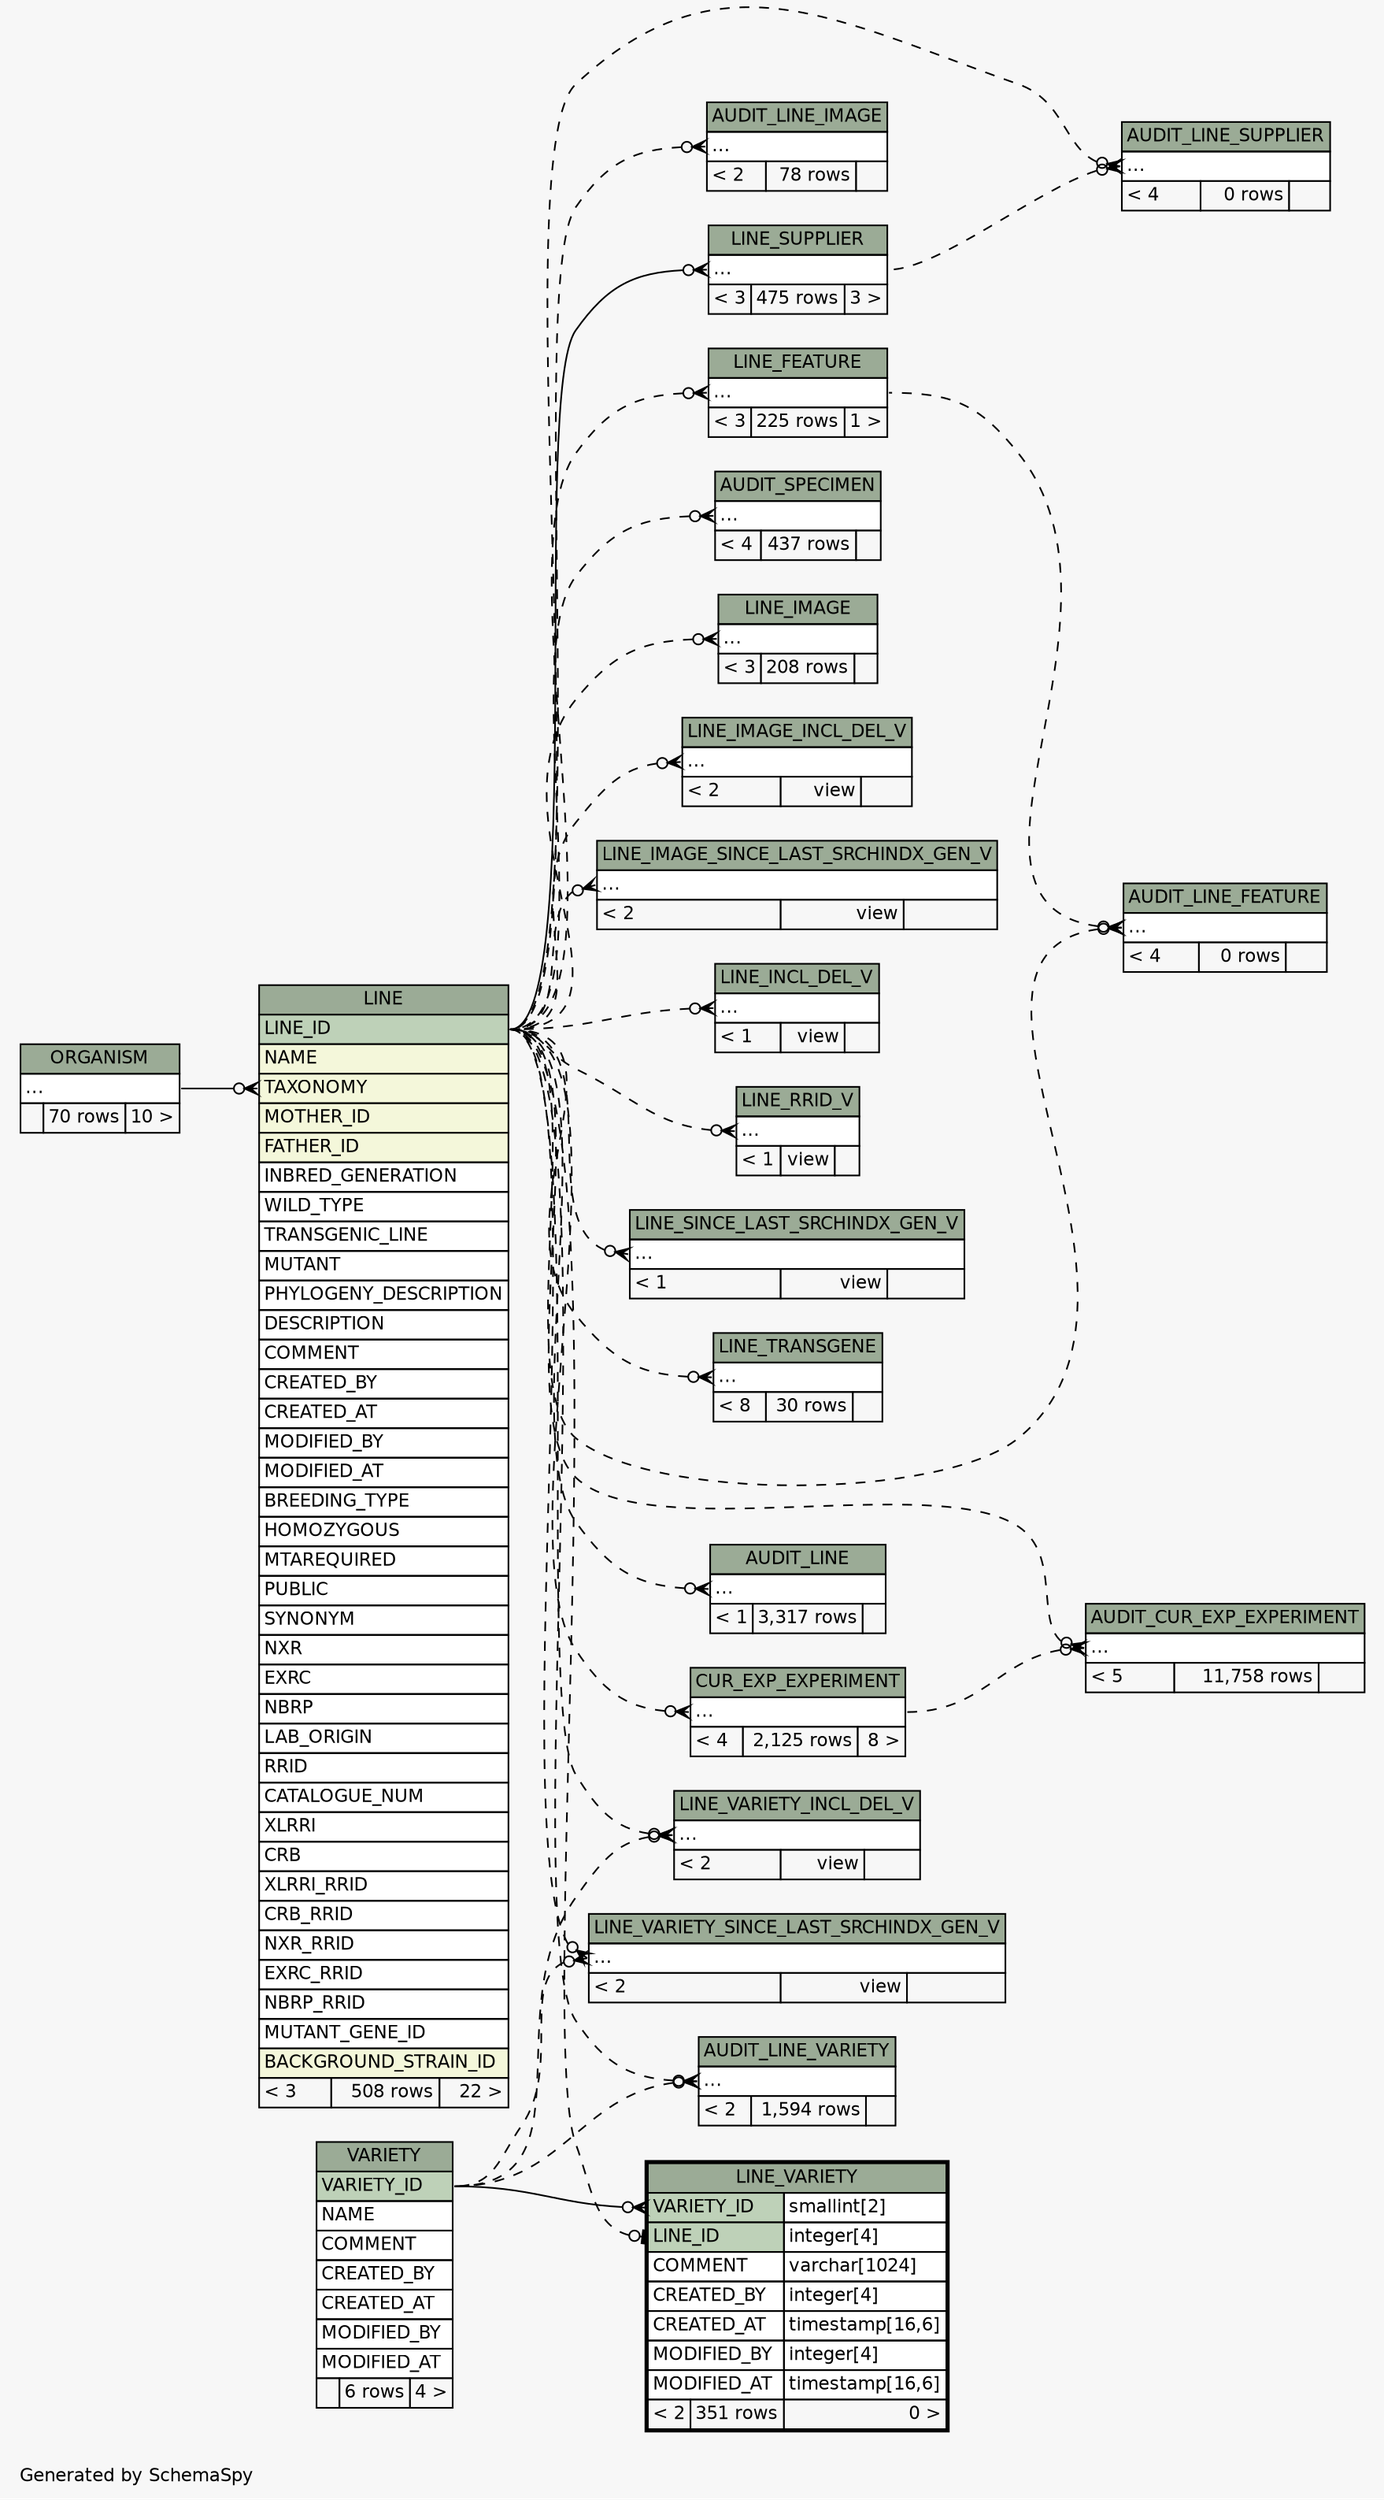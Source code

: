 // dot 2.38.0 on Windows 10 10.0
// SchemaSpy rev Unknown
digraph "impliedTwoDegreesRelationshipsDiagram" {
  graph [
    rankdir="RL"
    bgcolor="#f7f7f7"
    label="\nGenerated by SchemaSpy"
    labeljust="l"
    nodesep="0.18"
    ranksep="0.46"
    fontname="Helvetica"
    fontsize="11"
  ];
  node [
    fontname="Helvetica"
    fontsize="11"
    shape="plaintext"
  ];
  edge [
    arrowsize="0.8"
  ];
  "AUDIT_CUR_EXP_EXPERIMENT":"elipses":w -> "CUR_EXP_EXPERIMENT":"elipses":e [arrowhead=none dir=back arrowtail=crowodot style=dashed];
  "AUDIT_CUR_EXP_EXPERIMENT":"elipses":w -> "LINE":"LINE_ID":e [arrowhead=none dir=back arrowtail=crowodot style=dashed];
  "AUDIT_LINE":"elipses":w -> "LINE":"LINE_ID":e [arrowhead=none dir=back arrowtail=crowodot style=dashed];
  "AUDIT_LINE_FEATURE":"elipses":w -> "LINE_FEATURE":"elipses":e [arrowhead=none dir=back arrowtail=crowodot style=dashed];
  "AUDIT_LINE_FEATURE":"elipses":w -> "LINE":"LINE_ID":e [arrowhead=none dir=back arrowtail=crowodot style=dashed];
  "AUDIT_LINE_IMAGE":"elipses":w -> "LINE":"LINE_ID":e [arrowhead=none dir=back arrowtail=crowodot style=dashed];
  "AUDIT_LINE_SUPPLIER":"elipses":w -> "LINE":"LINE_ID":e [arrowhead=none dir=back arrowtail=crowodot style=dashed];
  "AUDIT_LINE_SUPPLIER":"elipses":w -> "LINE_SUPPLIER":"elipses":e [arrowhead=none dir=back arrowtail=crowodot style=dashed];
  "AUDIT_LINE_VARIETY":"elipses":w -> "LINE":"LINE_ID":e [arrowhead=none dir=back arrowtail=crowodot style=dashed];
  "AUDIT_LINE_VARIETY":"elipses":w -> "VARIETY":"VARIETY_ID":e [arrowhead=none dir=back arrowtail=crowodot style=dashed];
  "AUDIT_SPECIMEN":"elipses":w -> "LINE":"LINE_ID":e [arrowhead=none dir=back arrowtail=crowodot style=dashed];
  "CUR_EXP_EXPERIMENT":"elipses":w -> "LINE":"LINE_ID":e [arrowhead=none dir=back arrowtail=crowodot style=dashed];
  "LINE":"TAXONOMY":w -> "ORGANISM":"elipses":e [arrowhead=none dir=back arrowtail=crowodot];
  "LINE_FEATURE":"elipses":w -> "LINE":"LINE_ID":e [arrowhead=none dir=back arrowtail=crowodot style=dashed];
  "LINE_IMAGE":"elipses":w -> "LINE":"LINE_ID":e [arrowhead=none dir=back arrowtail=crowodot style=dashed];
  "LINE_IMAGE_INCL_DEL_V":"elipses":w -> "LINE":"LINE_ID":e [arrowhead=none dir=back arrowtail=crowodot style=dashed];
  "LINE_IMAGE_SINCE_LAST_SRCHINDX_GEN_V":"elipses":w -> "LINE":"LINE_ID":e [arrowhead=none dir=back arrowtail=crowodot style=dashed];
  "LINE_INCL_DEL_V":"elipses":w -> "LINE":"LINE_ID":e [arrowhead=none dir=back arrowtail=crowodot style=dashed];
  "LINE_RRID_V":"elipses":w -> "LINE":"LINE_ID":e [arrowhead=none dir=back arrowtail=crowodot style=dashed];
  "LINE_SINCE_LAST_SRCHINDX_GEN_V":"elipses":w -> "LINE":"LINE_ID":e [arrowhead=none dir=back arrowtail=crowodot style=dashed];
  "LINE_SUPPLIER":"elipses":w -> "LINE":"LINE_ID":e [arrowhead=none dir=back arrowtail=crowodot];
  "LINE_TRANSGENE":"elipses":w -> "LINE":"LINE_ID":e [arrowhead=none dir=back arrowtail=crowodot style=dashed];
  "LINE_VARIETY":"LINE_ID":w -> "LINE":"LINE_ID":e [arrowhead=none dir=back arrowtail=teeodot style=dashed];
  "LINE_VARIETY":"VARIETY_ID":w -> "VARIETY":"VARIETY_ID":e [arrowhead=none dir=back arrowtail=crowodot];
  "LINE_VARIETY_INCL_DEL_V":"elipses":w -> "LINE":"LINE_ID":e [arrowhead=none dir=back arrowtail=crowodot style=dashed];
  "LINE_VARIETY_INCL_DEL_V":"elipses":w -> "VARIETY":"VARIETY_ID":e [arrowhead=none dir=back arrowtail=crowodot style=dashed];
  "LINE_VARIETY_SINCE_LAST_SRCHINDX_GEN_V":"elipses":w -> "LINE":"LINE_ID":e [arrowhead=none dir=back arrowtail=crowodot style=dashed];
  "LINE_VARIETY_SINCE_LAST_SRCHINDX_GEN_V":"elipses":w -> "VARIETY":"VARIETY_ID":e [arrowhead=none dir=back arrowtail=crowodot style=dashed];
  "AUDIT_CUR_EXP_EXPERIMENT" [
    label=<
    <TABLE BORDER="0" CELLBORDER="1" CELLSPACING="0" BGCOLOR="#ffffff">
      <TR><TD COLSPAN="3" BGCOLOR="#9bab96" ALIGN="CENTER">AUDIT_CUR_EXP_EXPERIMENT</TD></TR>
      <TR><TD PORT="elipses" COLSPAN="3" ALIGN="LEFT">...</TD></TR>
      <TR><TD ALIGN="LEFT" BGCOLOR="#f7f7f7">&lt; 5</TD><TD ALIGN="RIGHT" BGCOLOR="#f7f7f7">11,758 rows</TD><TD ALIGN="RIGHT" BGCOLOR="#f7f7f7">  </TD></TR>
    </TABLE>>
    URL="AUDIT_CUR_EXP_EXPERIMENT.html"
    tooltip="AUDIT_CUR_EXP_EXPERIMENT"
  ];
  "AUDIT_LINE" [
    label=<
    <TABLE BORDER="0" CELLBORDER="1" CELLSPACING="0" BGCOLOR="#ffffff">
      <TR><TD COLSPAN="3" BGCOLOR="#9bab96" ALIGN="CENTER">AUDIT_LINE</TD></TR>
      <TR><TD PORT="elipses" COLSPAN="3" ALIGN="LEFT">...</TD></TR>
      <TR><TD ALIGN="LEFT" BGCOLOR="#f7f7f7">&lt; 1</TD><TD ALIGN="RIGHT" BGCOLOR="#f7f7f7">3,317 rows</TD><TD ALIGN="RIGHT" BGCOLOR="#f7f7f7">  </TD></TR>
    </TABLE>>
    URL="AUDIT_LINE.html"
    tooltip="AUDIT_LINE"
  ];
  "AUDIT_LINE_FEATURE" [
    label=<
    <TABLE BORDER="0" CELLBORDER="1" CELLSPACING="0" BGCOLOR="#ffffff">
      <TR><TD COLSPAN="3" BGCOLOR="#9bab96" ALIGN="CENTER">AUDIT_LINE_FEATURE</TD></TR>
      <TR><TD PORT="elipses" COLSPAN="3" ALIGN="LEFT">...</TD></TR>
      <TR><TD ALIGN="LEFT" BGCOLOR="#f7f7f7">&lt; 4</TD><TD ALIGN="RIGHT" BGCOLOR="#f7f7f7">0 rows</TD><TD ALIGN="RIGHT" BGCOLOR="#f7f7f7">  </TD></TR>
    </TABLE>>
    URL="AUDIT_LINE_FEATURE.html"
    tooltip="AUDIT_LINE_FEATURE"
  ];
  "AUDIT_LINE_IMAGE" [
    label=<
    <TABLE BORDER="0" CELLBORDER="1" CELLSPACING="0" BGCOLOR="#ffffff">
      <TR><TD COLSPAN="3" BGCOLOR="#9bab96" ALIGN="CENTER">AUDIT_LINE_IMAGE</TD></TR>
      <TR><TD PORT="elipses" COLSPAN="3" ALIGN="LEFT">...</TD></TR>
      <TR><TD ALIGN="LEFT" BGCOLOR="#f7f7f7">&lt; 2</TD><TD ALIGN="RIGHT" BGCOLOR="#f7f7f7">78 rows</TD><TD ALIGN="RIGHT" BGCOLOR="#f7f7f7">  </TD></TR>
    </TABLE>>
    URL="AUDIT_LINE_IMAGE.html"
    tooltip="AUDIT_LINE_IMAGE"
  ];
  "AUDIT_LINE_SUPPLIER" [
    label=<
    <TABLE BORDER="0" CELLBORDER="1" CELLSPACING="0" BGCOLOR="#ffffff">
      <TR><TD COLSPAN="3" BGCOLOR="#9bab96" ALIGN="CENTER">AUDIT_LINE_SUPPLIER</TD></TR>
      <TR><TD PORT="elipses" COLSPAN="3" ALIGN="LEFT">...</TD></TR>
      <TR><TD ALIGN="LEFT" BGCOLOR="#f7f7f7">&lt; 4</TD><TD ALIGN="RIGHT" BGCOLOR="#f7f7f7">0 rows</TD><TD ALIGN="RIGHT" BGCOLOR="#f7f7f7">  </TD></TR>
    </TABLE>>
    URL="AUDIT_LINE_SUPPLIER.html"
    tooltip="AUDIT_LINE_SUPPLIER"
  ];
  "AUDIT_LINE_VARIETY" [
    label=<
    <TABLE BORDER="0" CELLBORDER="1" CELLSPACING="0" BGCOLOR="#ffffff">
      <TR><TD COLSPAN="3" BGCOLOR="#9bab96" ALIGN="CENTER">AUDIT_LINE_VARIETY</TD></TR>
      <TR><TD PORT="elipses" COLSPAN="3" ALIGN="LEFT">...</TD></TR>
      <TR><TD ALIGN="LEFT" BGCOLOR="#f7f7f7">&lt; 2</TD><TD ALIGN="RIGHT" BGCOLOR="#f7f7f7">1,594 rows</TD><TD ALIGN="RIGHT" BGCOLOR="#f7f7f7">  </TD></TR>
    </TABLE>>
    URL="AUDIT_LINE_VARIETY.html"
    tooltip="AUDIT_LINE_VARIETY"
  ];
  "AUDIT_SPECIMEN" [
    label=<
    <TABLE BORDER="0" CELLBORDER="1" CELLSPACING="0" BGCOLOR="#ffffff">
      <TR><TD COLSPAN="3" BGCOLOR="#9bab96" ALIGN="CENTER">AUDIT_SPECIMEN</TD></TR>
      <TR><TD PORT="elipses" COLSPAN="3" ALIGN="LEFT">...</TD></TR>
      <TR><TD ALIGN="LEFT" BGCOLOR="#f7f7f7">&lt; 4</TD><TD ALIGN="RIGHT" BGCOLOR="#f7f7f7">437 rows</TD><TD ALIGN="RIGHT" BGCOLOR="#f7f7f7">  </TD></TR>
    </TABLE>>
    URL="AUDIT_SPECIMEN.html"
    tooltip="AUDIT_SPECIMEN"
  ];
  "CUR_EXP_EXPERIMENT" [
    label=<
    <TABLE BORDER="0" CELLBORDER="1" CELLSPACING="0" BGCOLOR="#ffffff">
      <TR><TD COLSPAN="3" BGCOLOR="#9bab96" ALIGN="CENTER">CUR_EXP_EXPERIMENT</TD></TR>
      <TR><TD PORT="elipses" COLSPAN="3" ALIGN="LEFT">...</TD></TR>
      <TR><TD ALIGN="LEFT" BGCOLOR="#f7f7f7">&lt; 4</TD><TD ALIGN="RIGHT" BGCOLOR="#f7f7f7">2,125 rows</TD><TD ALIGN="RIGHT" BGCOLOR="#f7f7f7">8 &gt;</TD></TR>
    </TABLE>>
    URL="CUR_EXP_EXPERIMENT.html"
    tooltip="CUR_EXP_EXPERIMENT"
  ];
  "LINE" [
    label=<
    <TABLE BORDER="0" CELLBORDER="1" CELLSPACING="0" BGCOLOR="#ffffff">
      <TR><TD COLSPAN="3" BGCOLOR="#9bab96" ALIGN="CENTER">LINE</TD></TR>
      <TR><TD PORT="LINE_ID" COLSPAN="3" BGCOLOR="#bed1b8" ALIGN="LEFT">LINE_ID</TD></TR>
      <TR><TD PORT="NAME" COLSPAN="3" BGCOLOR="#f4f7da" ALIGN="LEFT">NAME</TD></TR>
      <TR><TD PORT="TAXONOMY" COLSPAN="3" BGCOLOR="#f4f7da" ALIGN="LEFT">TAXONOMY</TD></TR>
      <TR><TD PORT="MOTHER_ID" COLSPAN="3" BGCOLOR="#f4f7da" ALIGN="LEFT">MOTHER_ID</TD></TR>
      <TR><TD PORT="FATHER_ID" COLSPAN="3" BGCOLOR="#f4f7da" ALIGN="LEFT">FATHER_ID</TD></TR>
      <TR><TD PORT="INBRED_GENERATION" COLSPAN="3" ALIGN="LEFT">INBRED_GENERATION</TD></TR>
      <TR><TD PORT="WILD_TYPE" COLSPAN="3" ALIGN="LEFT">WILD_TYPE</TD></TR>
      <TR><TD PORT="TRANSGENIC_LINE" COLSPAN="3" ALIGN="LEFT">TRANSGENIC_LINE</TD></TR>
      <TR><TD PORT="MUTANT" COLSPAN="3" ALIGN="LEFT">MUTANT</TD></TR>
      <TR><TD PORT="PHYLOGENY_DESCRIPTION" COLSPAN="3" ALIGN="LEFT">PHYLOGENY_DESCRIPTION</TD></TR>
      <TR><TD PORT="DESCRIPTION" COLSPAN="3" ALIGN="LEFT">DESCRIPTION</TD></TR>
      <TR><TD PORT="COMMENT" COLSPAN="3" ALIGN="LEFT">COMMENT</TD></TR>
      <TR><TD PORT="CREATED_BY" COLSPAN="3" ALIGN="LEFT">CREATED_BY</TD></TR>
      <TR><TD PORT="CREATED_AT" COLSPAN="3" ALIGN="LEFT">CREATED_AT</TD></TR>
      <TR><TD PORT="MODIFIED_BY" COLSPAN="3" ALIGN="LEFT">MODIFIED_BY</TD></TR>
      <TR><TD PORT="MODIFIED_AT" COLSPAN="3" ALIGN="LEFT">MODIFIED_AT</TD></TR>
      <TR><TD PORT="BREEDING_TYPE" COLSPAN="3" ALIGN="LEFT">BREEDING_TYPE</TD></TR>
      <TR><TD PORT="HOMOZYGOUS" COLSPAN="3" ALIGN="LEFT">HOMOZYGOUS</TD></TR>
      <TR><TD PORT="MTAREQUIRED" COLSPAN="3" ALIGN="LEFT">MTAREQUIRED</TD></TR>
      <TR><TD PORT="PUBLIC" COLSPAN="3" ALIGN="LEFT">PUBLIC</TD></TR>
      <TR><TD PORT="SYNONYM" COLSPAN="3" ALIGN="LEFT">SYNONYM</TD></TR>
      <TR><TD PORT="NXR" COLSPAN="3" ALIGN="LEFT">NXR</TD></TR>
      <TR><TD PORT="EXRC" COLSPAN="3" ALIGN="LEFT">EXRC</TD></TR>
      <TR><TD PORT="NBRP" COLSPAN="3" ALIGN="LEFT">NBRP</TD></TR>
      <TR><TD PORT="LAB_ORIGIN" COLSPAN="3" ALIGN="LEFT">LAB_ORIGIN</TD></TR>
      <TR><TD PORT="RRID" COLSPAN="3" ALIGN="LEFT">RRID</TD></TR>
      <TR><TD PORT="CATALOGUE_NUM" COLSPAN="3" ALIGN="LEFT">CATALOGUE_NUM</TD></TR>
      <TR><TD PORT="XLRRI" COLSPAN="3" ALIGN="LEFT">XLRRI</TD></TR>
      <TR><TD PORT="CRB" COLSPAN="3" ALIGN="LEFT">CRB</TD></TR>
      <TR><TD PORT="XLRRI_RRID" COLSPAN="3" ALIGN="LEFT">XLRRI_RRID</TD></TR>
      <TR><TD PORT="CRB_RRID" COLSPAN="3" ALIGN="LEFT">CRB_RRID</TD></TR>
      <TR><TD PORT="NXR_RRID" COLSPAN="3" ALIGN="LEFT">NXR_RRID</TD></TR>
      <TR><TD PORT="EXRC_RRID" COLSPAN="3" ALIGN="LEFT">EXRC_RRID</TD></TR>
      <TR><TD PORT="NBRP_RRID" COLSPAN="3" ALIGN="LEFT">NBRP_RRID</TD></TR>
      <TR><TD PORT="MUTANT_GENE_ID" COLSPAN="3" ALIGN="LEFT">MUTANT_GENE_ID</TD></TR>
      <TR><TD PORT="BACKGROUND_STRAIN_ID" COLSPAN="3" BGCOLOR="#f4f7da" ALIGN="LEFT">BACKGROUND_STRAIN_ID</TD></TR>
      <TR><TD ALIGN="LEFT" BGCOLOR="#f7f7f7">&lt; 3</TD><TD ALIGN="RIGHT" BGCOLOR="#f7f7f7">508 rows</TD><TD ALIGN="RIGHT" BGCOLOR="#f7f7f7">22 &gt;</TD></TR>
    </TABLE>>
    URL="LINE.html"
    tooltip="LINE"
  ];
  "LINE_FEATURE" [
    label=<
    <TABLE BORDER="0" CELLBORDER="1" CELLSPACING="0" BGCOLOR="#ffffff">
      <TR><TD COLSPAN="3" BGCOLOR="#9bab96" ALIGN="CENTER">LINE_FEATURE</TD></TR>
      <TR><TD PORT="elipses" COLSPAN="3" ALIGN="LEFT">...</TD></TR>
      <TR><TD ALIGN="LEFT" BGCOLOR="#f7f7f7">&lt; 3</TD><TD ALIGN="RIGHT" BGCOLOR="#f7f7f7">225 rows</TD><TD ALIGN="RIGHT" BGCOLOR="#f7f7f7">1 &gt;</TD></TR>
    </TABLE>>
    URL="LINE_FEATURE.html"
    tooltip="LINE_FEATURE"
  ];
  "LINE_IMAGE" [
    label=<
    <TABLE BORDER="0" CELLBORDER="1" CELLSPACING="0" BGCOLOR="#ffffff">
      <TR><TD COLSPAN="3" BGCOLOR="#9bab96" ALIGN="CENTER">LINE_IMAGE</TD></TR>
      <TR><TD PORT="elipses" COLSPAN="3" ALIGN="LEFT">...</TD></TR>
      <TR><TD ALIGN="LEFT" BGCOLOR="#f7f7f7">&lt; 3</TD><TD ALIGN="RIGHT" BGCOLOR="#f7f7f7">208 rows</TD><TD ALIGN="RIGHT" BGCOLOR="#f7f7f7">  </TD></TR>
    </TABLE>>
    URL="LINE_IMAGE.html"
    tooltip="LINE_IMAGE"
  ];
  "LINE_IMAGE_INCL_DEL_V" [
    label=<
    <TABLE BORDER="0" CELLBORDER="1" CELLSPACING="0" BGCOLOR="#ffffff">
      <TR><TD COLSPAN="3" BGCOLOR="#9bab96" ALIGN="CENTER">LINE_IMAGE_INCL_DEL_V</TD></TR>
      <TR><TD PORT="elipses" COLSPAN="3" ALIGN="LEFT">...</TD></TR>
      <TR><TD ALIGN="LEFT" BGCOLOR="#f7f7f7">&lt; 2</TD><TD ALIGN="RIGHT" BGCOLOR="#f7f7f7">view</TD><TD ALIGN="RIGHT" BGCOLOR="#f7f7f7">  </TD></TR>
    </TABLE>>
    URL="LINE_IMAGE_INCL_DEL_V.html"
    tooltip="LINE_IMAGE_INCL_DEL_V"
  ];
  "LINE_IMAGE_SINCE_LAST_SRCHINDX_GEN_V" [
    label=<
    <TABLE BORDER="0" CELLBORDER="1" CELLSPACING="0" BGCOLOR="#ffffff">
      <TR><TD COLSPAN="3" BGCOLOR="#9bab96" ALIGN="CENTER">LINE_IMAGE_SINCE_LAST_SRCHINDX_GEN_V</TD></TR>
      <TR><TD PORT="elipses" COLSPAN="3" ALIGN="LEFT">...</TD></TR>
      <TR><TD ALIGN="LEFT" BGCOLOR="#f7f7f7">&lt; 2</TD><TD ALIGN="RIGHT" BGCOLOR="#f7f7f7">view</TD><TD ALIGN="RIGHT" BGCOLOR="#f7f7f7">  </TD></TR>
    </TABLE>>
    URL="LINE_IMAGE_SINCE_LAST_SRCHINDX_GEN_V.html"
    tooltip="LINE_IMAGE_SINCE_LAST_SRCHINDX_GEN_V"
  ];
  "LINE_INCL_DEL_V" [
    label=<
    <TABLE BORDER="0" CELLBORDER="1" CELLSPACING="0" BGCOLOR="#ffffff">
      <TR><TD COLSPAN="3" BGCOLOR="#9bab96" ALIGN="CENTER">LINE_INCL_DEL_V</TD></TR>
      <TR><TD PORT="elipses" COLSPAN="3" ALIGN="LEFT">...</TD></TR>
      <TR><TD ALIGN="LEFT" BGCOLOR="#f7f7f7">&lt; 1</TD><TD ALIGN="RIGHT" BGCOLOR="#f7f7f7">view</TD><TD ALIGN="RIGHT" BGCOLOR="#f7f7f7">  </TD></TR>
    </TABLE>>
    URL="LINE_INCL_DEL_V.html"
    tooltip="LINE_INCL_DEL_V"
  ];
  "LINE_RRID_V" [
    label=<
    <TABLE BORDER="0" CELLBORDER="1" CELLSPACING="0" BGCOLOR="#ffffff">
      <TR><TD COLSPAN="3" BGCOLOR="#9bab96" ALIGN="CENTER">LINE_RRID_V</TD></TR>
      <TR><TD PORT="elipses" COLSPAN="3" ALIGN="LEFT">...</TD></TR>
      <TR><TD ALIGN="LEFT" BGCOLOR="#f7f7f7">&lt; 1</TD><TD ALIGN="RIGHT" BGCOLOR="#f7f7f7">view</TD><TD ALIGN="RIGHT" BGCOLOR="#f7f7f7">  </TD></TR>
    </TABLE>>
    URL="LINE_RRID_V.html"
    tooltip="LINE_RRID_V"
  ];
  "LINE_SINCE_LAST_SRCHINDX_GEN_V" [
    label=<
    <TABLE BORDER="0" CELLBORDER="1" CELLSPACING="0" BGCOLOR="#ffffff">
      <TR><TD COLSPAN="3" BGCOLOR="#9bab96" ALIGN="CENTER">LINE_SINCE_LAST_SRCHINDX_GEN_V</TD></TR>
      <TR><TD PORT="elipses" COLSPAN="3" ALIGN="LEFT">...</TD></TR>
      <TR><TD ALIGN="LEFT" BGCOLOR="#f7f7f7">&lt; 1</TD><TD ALIGN="RIGHT" BGCOLOR="#f7f7f7">view</TD><TD ALIGN="RIGHT" BGCOLOR="#f7f7f7">  </TD></TR>
    </TABLE>>
    URL="LINE_SINCE_LAST_SRCHINDX_GEN_V.html"
    tooltip="LINE_SINCE_LAST_SRCHINDX_GEN_V"
  ];
  "LINE_SUPPLIER" [
    label=<
    <TABLE BORDER="0" CELLBORDER="1" CELLSPACING="0" BGCOLOR="#ffffff">
      <TR><TD COLSPAN="3" BGCOLOR="#9bab96" ALIGN="CENTER">LINE_SUPPLIER</TD></TR>
      <TR><TD PORT="elipses" COLSPAN="3" ALIGN="LEFT">...</TD></TR>
      <TR><TD ALIGN="LEFT" BGCOLOR="#f7f7f7">&lt; 3</TD><TD ALIGN="RIGHT" BGCOLOR="#f7f7f7">475 rows</TD><TD ALIGN="RIGHT" BGCOLOR="#f7f7f7">3 &gt;</TD></TR>
    </TABLE>>
    URL="LINE_SUPPLIER.html"
    tooltip="LINE_SUPPLIER"
  ];
  "LINE_TRANSGENE" [
    label=<
    <TABLE BORDER="0" CELLBORDER="1" CELLSPACING="0" BGCOLOR="#ffffff">
      <TR><TD COLSPAN="3" BGCOLOR="#9bab96" ALIGN="CENTER">LINE_TRANSGENE</TD></TR>
      <TR><TD PORT="elipses" COLSPAN="3" ALIGN="LEFT">...</TD></TR>
      <TR><TD ALIGN="LEFT" BGCOLOR="#f7f7f7">&lt; 8</TD><TD ALIGN="RIGHT" BGCOLOR="#f7f7f7">30 rows</TD><TD ALIGN="RIGHT" BGCOLOR="#f7f7f7">  </TD></TR>
    </TABLE>>
    URL="LINE_TRANSGENE.html"
    tooltip="LINE_TRANSGENE"
  ];
  "LINE_VARIETY" [
    label=<
    <TABLE BORDER="2" CELLBORDER="1" CELLSPACING="0" BGCOLOR="#ffffff">
      <TR><TD COLSPAN="3" BGCOLOR="#9bab96" ALIGN="CENTER">LINE_VARIETY</TD></TR>
      <TR><TD PORT="VARIETY_ID" COLSPAN="2" BGCOLOR="#bed1b8" ALIGN="LEFT">VARIETY_ID</TD><TD PORT="VARIETY_ID.type" ALIGN="LEFT">smallint[2]</TD></TR>
      <TR><TD PORT="LINE_ID" COLSPAN="2" BGCOLOR="#bed1b8" ALIGN="LEFT">LINE_ID</TD><TD PORT="LINE_ID.type" ALIGN="LEFT">integer[4]</TD></TR>
      <TR><TD PORT="COMMENT" COLSPAN="2" ALIGN="LEFT">COMMENT</TD><TD PORT="COMMENT.type" ALIGN="LEFT">varchar[1024]</TD></TR>
      <TR><TD PORT="CREATED_BY" COLSPAN="2" ALIGN="LEFT">CREATED_BY</TD><TD PORT="CREATED_BY.type" ALIGN="LEFT">integer[4]</TD></TR>
      <TR><TD PORT="CREATED_AT" COLSPAN="2" ALIGN="LEFT">CREATED_AT</TD><TD PORT="CREATED_AT.type" ALIGN="LEFT">timestamp[16,6]</TD></TR>
      <TR><TD PORT="MODIFIED_BY" COLSPAN="2" ALIGN="LEFT">MODIFIED_BY</TD><TD PORT="MODIFIED_BY.type" ALIGN="LEFT">integer[4]</TD></TR>
      <TR><TD PORT="MODIFIED_AT" COLSPAN="2" ALIGN="LEFT">MODIFIED_AT</TD><TD PORT="MODIFIED_AT.type" ALIGN="LEFT">timestamp[16,6]</TD></TR>
      <TR><TD ALIGN="LEFT" BGCOLOR="#f7f7f7">&lt; 2</TD><TD ALIGN="RIGHT" BGCOLOR="#f7f7f7">351 rows</TD><TD ALIGN="RIGHT" BGCOLOR="#f7f7f7">0 &gt;</TD></TR>
    </TABLE>>
    URL="LINE_VARIETY.html"
    tooltip="LINE_VARIETY"
  ];
  "LINE_VARIETY_INCL_DEL_V" [
    label=<
    <TABLE BORDER="0" CELLBORDER="1" CELLSPACING="0" BGCOLOR="#ffffff">
      <TR><TD COLSPAN="3" BGCOLOR="#9bab96" ALIGN="CENTER">LINE_VARIETY_INCL_DEL_V</TD></TR>
      <TR><TD PORT="elipses" COLSPAN="3" ALIGN="LEFT">...</TD></TR>
      <TR><TD ALIGN="LEFT" BGCOLOR="#f7f7f7">&lt; 2</TD><TD ALIGN="RIGHT" BGCOLOR="#f7f7f7">view</TD><TD ALIGN="RIGHT" BGCOLOR="#f7f7f7">  </TD></TR>
    </TABLE>>
    URL="LINE_VARIETY_INCL_DEL_V.html"
    tooltip="LINE_VARIETY_INCL_DEL_V"
  ];
  "LINE_VARIETY_SINCE_LAST_SRCHINDX_GEN_V" [
    label=<
    <TABLE BORDER="0" CELLBORDER="1" CELLSPACING="0" BGCOLOR="#ffffff">
      <TR><TD COLSPAN="3" BGCOLOR="#9bab96" ALIGN="CENTER">LINE_VARIETY_SINCE_LAST_SRCHINDX_GEN_V</TD></TR>
      <TR><TD PORT="elipses" COLSPAN="3" ALIGN="LEFT">...</TD></TR>
      <TR><TD ALIGN="LEFT" BGCOLOR="#f7f7f7">&lt; 2</TD><TD ALIGN="RIGHT" BGCOLOR="#f7f7f7">view</TD><TD ALIGN="RIGHT" BGCOLOR="#f7f7f7">  </TD></TR>
    </TABLE>>
    URL="LINE_VARIETY_SINCE_LAST_SRCHINDX_GEN_V.html"
    tooltip="LINE_VARIETY_SINCE_LAST_SRCHINDX_GEN_V"
  ];
  "ORGANISM" [
    label=<
    <TABLE BORDER="0" CELLBORDER="1" CELLSPACING="0" BGCOLOR="#ffffff">
      <TR><TD COLSPAN="3" BGCOLOR="#9bab96" ALIGN="CENTER">ORGANISM</TD></TR>
      <TR><TD PORT="elipses" COLSPAN="3" ALIGN="LEFT">...</TD></TR>
      <TR><TD ALIGN="LEFT" BGCOLOR="#f7f7f7">  </TD><TD ALIGN="RIGHT" BGCOLOR="#f7f7f7">70 rows</TD><TD ALIGN="RIGHT" BGCOLOR="#f7f7f7">10 &gt;</TD></TR>
    </TABLE>>
    URL="ORGANISM.html"
    tooltip="ORGANISM"
  ];
  "VARIETY" [
    label=<
    <TABLE BORDER="0" CELLBORDER="1" CELLSPACING="0" BGCOLOR="#ffffff">
      <TR><TD COLSPAN="3" BGCOLOR="#9bab96" ALIGN="CENTER">VARIETY</TD></TR>
      <TR><TD PORT="VARIETY_ID" COLSPAN="3" BGCOLOR="#bed1b8" ALIGN="LEFT">VARIETY_ID</TD></TR>
      <TR><TD PORT="NAME" COLSPAN="3" ALIGN="LEFT">NAME</TD></TR>
      <TR><TD PORT="COMMENT" COLSPAN="3" ALIGN="LEFT">COMMENT</TD></TR>
      <TR><TD PORT="CREATED_BY" COLSPAN="3" ALIGN="LEFT">CREATED_BY</TD></TR>
      <TR><TD PORT="CREATED_AT" COLSPAN="3" ALIGN="LEFT">CREATED_AT</TD></TR>
      <TR><TD PORT="MODIFIED_BY" COLSPAN="3" ALIGN="LEFT">MODIFIED_BY</TD></TR>
      <TR><TD PORT="MODIFIED_AT" COLSPAN="3" ALIGN="LEFT">MODIFIED_AT</TD></TR>
      <TR><TD ALIGN="LEFT" BGCOLOR="#f7f7f7">  </TD><TD ALIGN="RIGHT" BGCOLOR="#f7f7f7">6 rows</TD><TD ALIGN="RIGHT" BGCOLOR="#f7f7f7">4 &gt;</TD></TR>
    </TABLE>>
    URL="VARIETY.html"
    tooltip="VARIETY"
  ];
}
